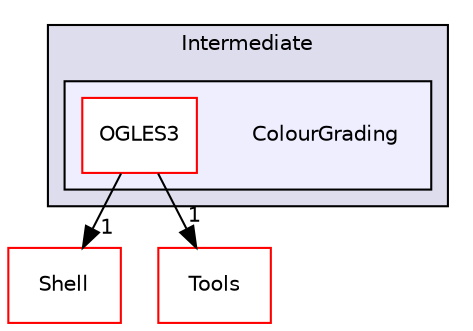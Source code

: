 digraph "PVR/SDK_3.4/Examples/Intermediate/ColourGrading" {
  compound=true
  node [ fontsize="10", fontname="Helvetica"];
  edge [ labelfontsize="10", labelfontname="Helvetica"];
  subgraph clusterdir_1fc4701d2c417cbbd376ebdde5d0b37f {
    graph [ bgcolor="#ddddee", pencolor="black", label="Intermediate" fontname="Helvetica", fontsize="10", URL="dir_1fc4701d2c417cbbd376ebdde5d0b37f.html"]
  subgraph clusterdir_bf19a6272bd0dc32a923f4a66ab4ff45 {
    graph [ bgcolor="#eeeeff", pencolor="black", label="" URL="dir_bf19a6272bd0dc32a923f4a66ab4ff45.html"];
    dir_bf19a6272bd0dc32a923f4a66ab4ff45 [shape=plaintext label="ColourGrading"];
    dir_7c939aa89437560d221064ba0ac3639a [shape=box label="OGLES3" color="red" fillcolor="white" style="filled" URL="dir_7c939aa89437560d221064ba0ac3639a.html"];
  }
  }
  dir_de41955a66a331b990d60d5323117a97 [shape=box label="Shell" fillcolor="white" style="filled" color="red" URL="dir_de41955a66a331b990d60d5323117a97.html"];
  dir_5222bd6691dac9df766f8a52293393a2 [shape=box label="Tools" fillcolor="white" style="filled" color="red" URL="dir_5222bd6691dac9df766f8a52293393a2.html"];
  dir_7c939aa89437560d221064ba0ac3639a->dir_de41955a66a331b990d60d5323117a97 [headlabel="1", labeldistance=1.5 headhref="dir_000213_000133.html"];
  dir_7c939aa89437560d221064ba0ac3639a->dir_5222bd6691dac9df766f8a52293393a2 [headlabel="1", labeldistance=1.5 headhref="dir_000213_001762.html"];
}
